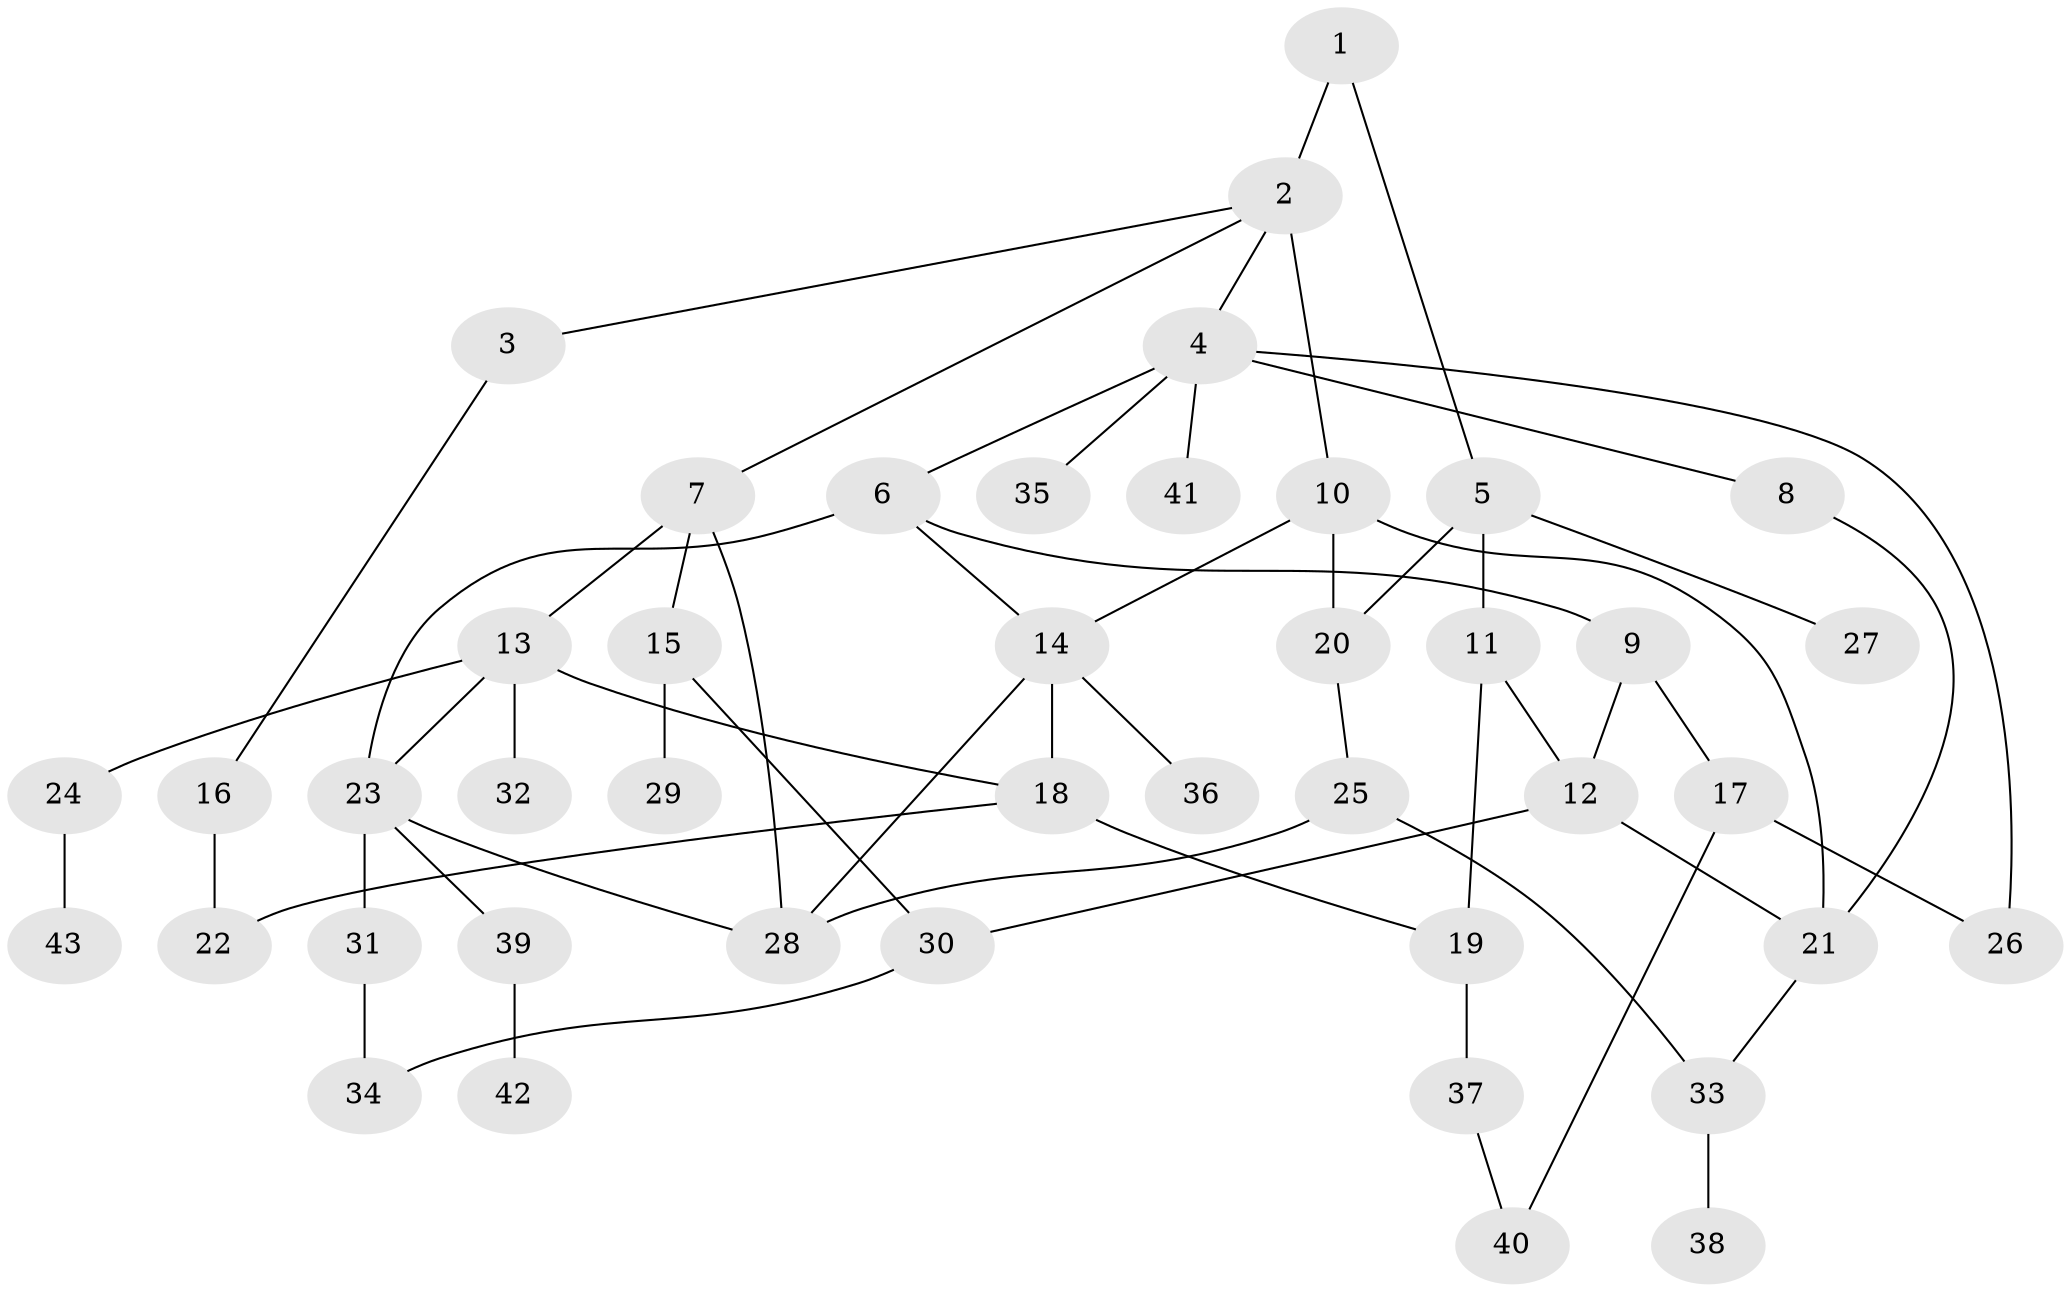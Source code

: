 // original degree distribution, {2: 0.32558139534883723, 5: 0.011627906976744186, 3: 0.1511627906976744, 7: 0.011627906976744186, 6: 0.046511627906976744, 4: 0.13953488372093023, 1: 0.313953488372093}
// Generated by graph-tools (version 1.1) at 2025/34/03/09/25 02:34:29]
// undirected, 43 vertices, 59 edges
graph export_dot {
graph [start="1"]
  node [color=gray90,style=filled];
  1;
  2;
  3;
  4;
  5;
  6;
  7;
  8;
  9;
  10;
  11;
  12;
  13;
  14;
  15;
  16;
  17;
  18;
  19;
  20;
  21;
  22;
  23;
  24;
  25;
  26;
  27;
  28;
  29;
  30;
  31;
  32;
  33;
  34;
  35;
  36;
  37;
  38;
  39;
  40;
  41;
  42;
  43;
  1 -- 2 [weight=1.0];
  1 -- 5 [weight=1.0];
  2 -- 3 [weight=1.0];
  2 -- 4 [weight=1.0];
  2 -- 7 [weight=1.0];
  2 -- 10 [weight=2.0];
  3 -- 16 [weight=1.0];
  4 -- 6 [weight=1.0];
  4 -- 8 [weight=1.0];
  4 -- 26 [weight=1.0];
  4 -- 35 [weight=1.0];
  4 -- 41 [weight=1.0];
  5 -- 11 [weight=2.0];
  5 -- 20 [weight=1.0];
  5 -- 27 [weight=1.0];
  6 -- 9 [weight=1.0];
  6 -- 14 [weight=1.0];
  6 -- 23 [weight=1.0];
  7 -- 13 [weight=1.0];
  7 -- 15 [weight=1.0];
  7 -- 28 [weight=1.0];
  8 -- 21 [weight=1.0];
  9 -- 12 [weight=1.0];
  9 -- 17 [weight=1.0];
  10 -- 14 [weight=1.0];
  10 -- 20 [weight=1.0];
  10 -- 21 [weight=1.0];
  11 -- 12 [weight=1.0];
  11 -- 19 [weight=1.0];
  12 -- 21 [weight=1.0];
  12 -- 30 [weight=1.0];
  13 -- 18 [weight=1.0];
  13 -- 23 [weight=1.0];
  13 -- 24 [weight=1.0];
  13 -- 32 [weight=1.0];
  14 -- 18 [weight=1.0];
  14 -- 28 [weight=1.0];
  14 -- 36 [weight=1.0];
  15 -- 29 [weight=1.0];
  15 -- 30 [weight=1.0];
  16 -- 22 [weight=2.0];
  17 -- 26 [weight=1.0];
  17 -- 40 [weight=1.0];
  18 -- 19 [weight=1.0];
  18 -- 22 [weight=1.0];
  19 -- 37 [weight=2.0];
  20 -- 25 [weight=1.0];
  21 -- 33 [weight=1.0];
  23 -- 28 [weight=1.0];
  23 -- 31 [weight=1.0];
  23 -- 39 [weight=2.0];
  24 -- 43 [weight=1.0];
  25 -- 28 [weight=1.0];
  25 -- 33 [weight=1.0];
  30 -- 34 [weight=1.0];
  31 -- 34 [weight=1.0];
  33 -- 38 [weight=1.0];
  37 -- 40 [weight=1.0];
  39 -- 42 [weight=1.0];
}
